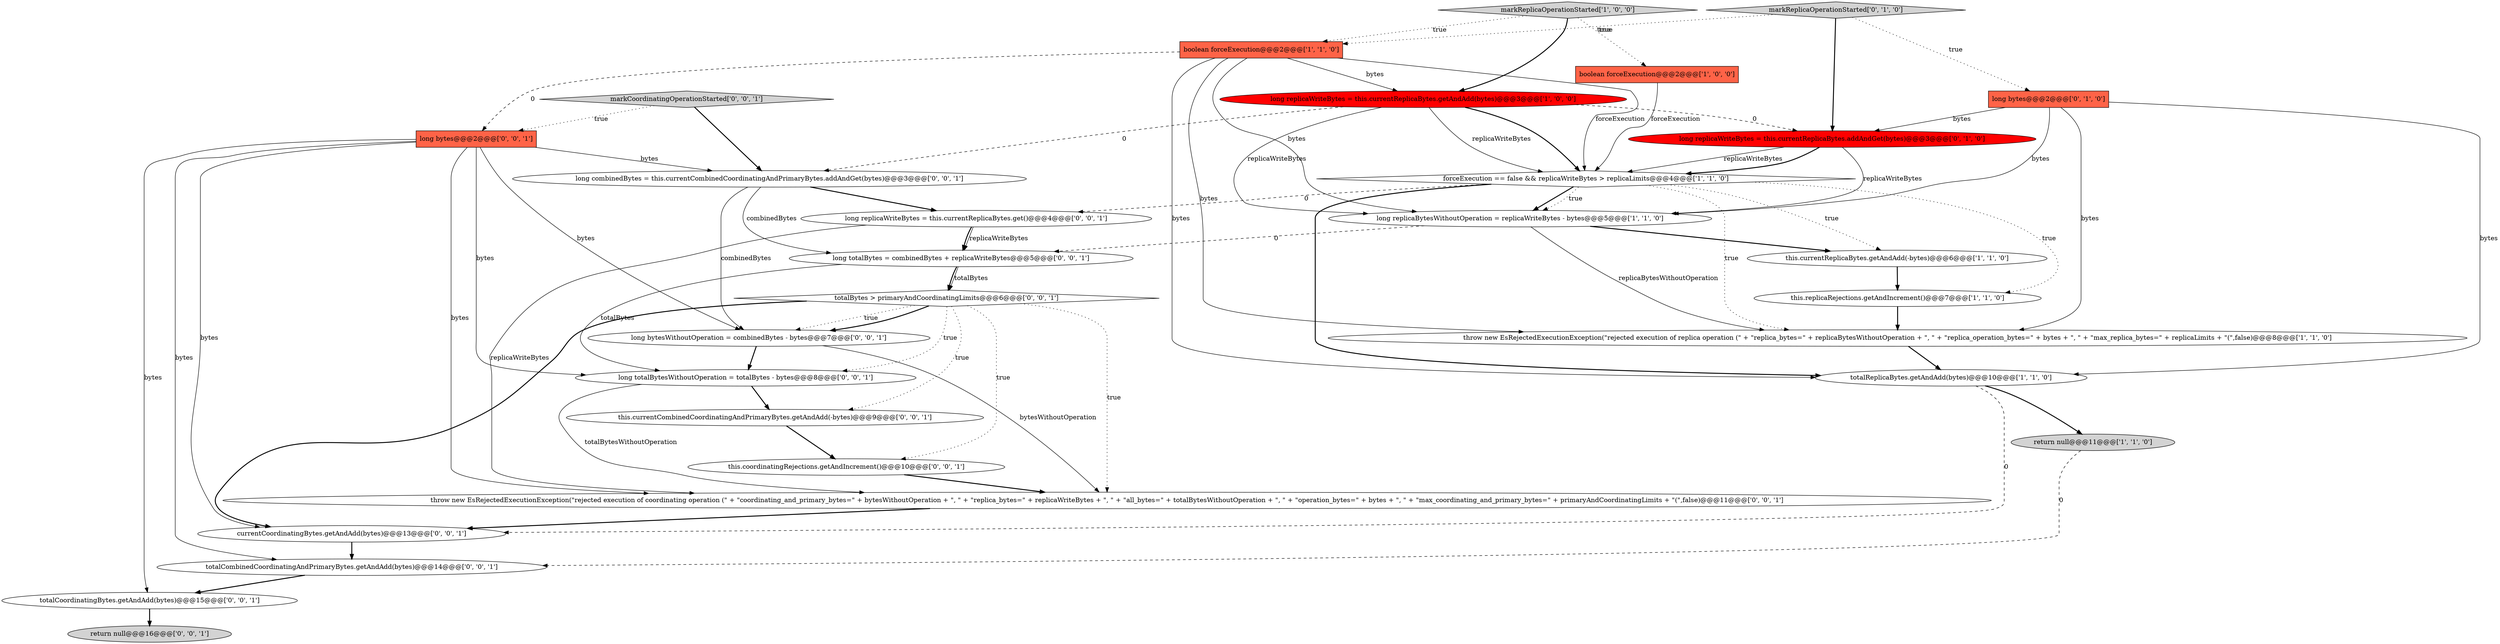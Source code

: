 digraph {
16 [style = filled, label = "long replicaWriteBytes = this.currentReplicaBytes.get()@@@4@@@['0', '0', '1']", fillcolor = white, shape = ellipse image = "AAA0AAABBB3BBB"];
9 [style = filled, label = "long replicaWriteBytes = this.currentReplicaBytes.getAndAdd(bytes)@@@3@@@['1', '0', '0']", fillcolor = red, shape = ellipse image = "AAA1AAABBB1BBB"];
15 [style = filled, label = "totalBytes > primaryAndCoordinatingLimits@@@6@@@['0', '0', '1']", fillcolor = white, shape = diamond image = "AAA0AAABBB3BBB"];
8 [style = filled, label = "markReplicaOperationStarted['1', '0', '0']", fillcolor = lightgray, shape = diamond image = "AAA0AAABBB1BBB"];
14 [style = filled, label = "long totalBytesWithoutOperation = totalBytes - bytes@@@8@@@['0', '0', '1']", fillcolor = white, shape = ellipse image = "AAA0AAABBB3BBB"];
6 [style = filled, label = "throw new EsRejectedExecutionException(\"rejected execution of replica operation (\" + \"replica_bytes=\" + replicaBytesWithoutOperation + \", \" + \"replica_operation_bytes=\" + bytes + \", \" + \"max_replica_bytes=\" + replicaLimits + \"(\",false)@@@8@@@['1', '1', '0']", fillcolor = white, shape = ellipse image = "AAA0AAABBB1BBB"];
2 [style = filled, label = "return null@@@11@@@['1', '1', '0']", fillcolor = lightgray, shape = ellipse image = "AAA0AAABBB1BBB"];
1 [style = filled, label = "this.currentReplicaBytes.getAndAdd(-bytes)@@@6@@@['1', '1', '0']", fillcolor = white, shape = ellipse image = "AAA0AAABBB1BBB"];
0 [style = filled, label = "boolean forceExecution@@@2@@@['1', '0', '0']", fillcolor = tomato, shape = box image = "AAA0AAABBB1BBB"];
11 [style = filled, label = "long bytes@@@2@@@['0', '1', '0']", fillcolor = tomato, shape = box image = "AAA0AAABBB2BBB"];
4 [style = filled, label = "this.replicaRejections.getAndIncrement()@@@7@@@['1', '1', '0']", fillcolor = white, shape = ellipse image = "AAA0AAABBB1BBB"];
19 [style = filled, label = "totalCombinedCoordinatingAndPrimaryBytes.getAndAdd(bytes)@@@14@@@['0', '0', '1']", fillcolor = white, shape = ellipse image = "AAA0AAABBB3BBB"];
13 [style = filled, label = "long replicaWriteBytes = this.currentReplicaBytes.addAndGet(bytes)@@@3@@@['0', '1', '0']", fillcolor = red, shape = ellipse image = "AAA1AAABBB2BBB"];
22 [style = filled, label = "long totalBytes = combinedBytes + replicaWriteBytes@@@5@@@['0', '0', '1']", fillcolor = white, shape = ellipse image = "AAA0AAABBB3BBB"];
26 [style = filled, label = "totalCoordinatingBytes.getAndAdd(bytes)@@@15@@@['0', '0', '1']", fillcolor = white, shape = ellipse image = "AAA0AAABBB3BBB"];
27 [style = filled, label = "return null@@@16@@@['0', '0', '1']", fillcolor = lightgray, shape = ellipse image = "AAA0AAABBB3BBB"];
20 [style = filled, label = "this.currentCombinedCoordinatingAndPrimaryBytes.getAndAdd(-bytes)@@@9@@@['0', '0', '1']", fillcolor = white, shape = ellipse image = "AAA0AAABBB3BBB"];
7 [style = filled, label = "boolean forceExecution@@@2@@@['1', '1', '0']", fillcolor = tomato, shape = box image = "AAA0AAABBB1BBB"];
23 [style = filled, label = "this.coordinatingRejections.getAndIncrement()@@@10@@@['0', '0', '1']", fillcolor = white, shape = ellipse image = "AAA0AAABBB3BBB"];
24 [style = filled, label = "markCoordinatingOperationStarted['0', '0', '1']", fillcolor = lightgray, shape = diamond image = "AAA0AAABBB3BBB"];
18 [style = filled, label = "long bytesWithoutOperation = combinedBytes - bytes@@@7@@@['0', '0', '1']", fillcolor = white, shape = ellipse image = "AAA0AAABBB3BBB"];
12 [style = filled, label = "markReplicaOperationStarted['0', '1', '0']", fillcolor = lightgray, shape = diamond image = "AAA0AAABBB2BBB"];
17 [style = filled, label = "currentCoordinatingBytes.getAndAdd(bytes)@@@13@@@['0', '0', '1']", fillcolor = white, shape = ellipse image = "AAA0AAABBB3BBB"];
3 [style = filled, label = "long replicaBytesWithoutOperation = replicaWriteBytes - bytes@@@5@@@['1', '1', '0']", fillcolor = white, shape = ellipse image = "AAA0AAABBB1BBB"];
5 [style = filled, label = "forceExecution == false && replicaWriteBytes > replicaLimits@@@4@@@['1', '1', '0']", fillcolor = white, shape = diamond image = "AAA0AAABBB1BBB"];
10 [style = filled, label = "totalReplicaBytes.getAndAdd(bytes)@@@10@@@['1', '1', '0']", fillcolor = white, shape = ellipse image = "AAA0AAABBB1BBB"];
28 [style = filled, label = "long bytes@@@2@@@['0', '0', '1']", fillcolor = tomato, shape = box image = "AAA0AAABBB3BBB"];
21 [style = filled, label = "long combinedBytes = this.currentCombinedCoordinatingAndPrimaryBytes.addAndGet(bytes)@@@3@@@['0', '0', '1']", fillcolor = white, shape = ellipse image = "AAA0AAABBB3BBB"];
25 [style = filled, label = "throw new EsRejectedExecutionException(\"rejected execution of coordinating operation (\" + \"coordinating_and_primary_bytes=\" + bytesWithoutOperation + \", \" + \"replica_bytes=\" + replicaWriteBytes + \", \" + \"all_bytes=\" + totalBytesWithoutOperation + \", \" + \"operation_bytes=\" + bytes + \", \" + \"max_coordinating_and_primary_bytes=\" + primaryAndCoordinatingLimits + \"(\",false)@@@11@@@['0', '0', '1']", fillcolor = white, shape = ellipse image = "AAA0AAABBB3BBB"];
28->26 [style = solid, label="bytes"];
5->3 [style = bold, label=""];
5->10 [style = bold, label=""];
23->25 [style = bold, label=""];
1->4 [style = bold, label=""];
2->19 [style = dashed, label="0"];
9->5 [style = solid, label="replicaWriteBytes"];
22->15 [style = bold, label=""];
7->6 [style = solid, label="bytes"];
3->1 [style = bold, label=""];
13->5 [style = solid, label="replicaWriteBytes"];
4->6 [style = bold, label=""];
21->18 [style = solid, label="combinedBytes"];
0->5 [style = solid, label="forceExecution"];
28->19 [style = solid, label="bytes"];
22->15 [style = solid, label="totalBytes"];
5->1 [style = dotted, label="true"];
15->18 [style = dotted, label="true"];
18->25 [style = solid, label="bytesWithoutOperation"];
5->6 [style = dotted, label="true"];
8->7 [style = dotted, label="true"];
15->20 [style = dotted, label="true"];
7->10 [style = solid, label="bytes"];
3->22 [style = dashed, label="0"];
5->3 [style = dotted, label="true"];
21->22 [style = solid, label="combinedBytes"];
11->10 [style = solid, label="bytes"];
16->22 [style = bold, label=""];
15->14 [style = dotted, label="true"];
24->28 [style = dotted, label="true"];
15->18 [style = bold, label=""];
25->17 [style = bold, label=""];
11->3 [style = solid, label="bytes"];
16->22 [style = solid, label="replicaWriteBytes"];
17->19 [style = bold, label=""];
28->18 [style = solid, label="bytes"];
5->4 [style = dotted, label="true"];
12->11 [style = dotted, label="true"];
5->16 [style = dashed, label="0"];
12->13 [style = bold, label=""];
26->27 [style = bold, label=""];
15->17 [style = bold, label=""];
20->23 [style = bold, label=""];
28->14 [style = solid, label="bytes"];
24->21 [style = bold, label=""];
7->28 [style = dashed, label="0"];
9->21 [style = dashed, label="0"];
19->26 [style = bold, label=""];
6->10 [style = bold, label=""];
9->13 [style = dashed, label="0"];
22->14 [style = solid, label="totalBytes"];
28->21 [style = solid, label="bytes"];
28->17 [style = solid, label="bytes"];
8->9 [style = bold, label=""];
14->25 [style = solid, label="totalBytesWithoutOperation"];
9->5 [style = bold, label=""];
13->5 [style = bold, label=""];
9->3 [style = solid, label="replicaWriteBytes"];
21->16 [style = bold, label=""];
10->17 [style = dashed, label="0"];
10->2 [style = bold, label=""];
8->0 [style = dotted, label="true"];
7->3 [style = solid, label="bytes"];
7->9 [style = solid, label="bytes"];
15->23 [style = dotted, label="true"];
15->25 [style = dotted, label="true"];
12->7 [style = dotted, label="true"];
13->3 [style = solid, label="replicaWriteBytes"];
3->6 [style = solid, label="replicaBytesWithoutOperation"];
28->25 [style = solid, label="bytes"];
11->6 [style = solid, label="bytes"];
7->5 [style = solid, label="forceExecution"];
18->14 [style = bold, label=""];
16->25 [style = solid, label="replicaWriteBytes"];
14->20 [style = bold, label=""];
11->13 [style = solid, label="bytes"];
}
